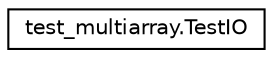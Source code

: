 digraph "Graphical Class Hierarchy"
{
 // LATEX_PDF_SIZE
  edge [fontname="Helvetica",fontsize="10",labelfontname="Helvetica",labelfontsize="10"];
  node [fontname="Helvetica",fontsize="10",shape=record];
  rankdir="LR";
  Node0 [label="test_multiarray.TestIO",height=0.2,width=0.4,color="black", fillcolor="white", style="filled",URL="$classtest__multiarray_1_1TestIO.html",tooltip=" "];
}
